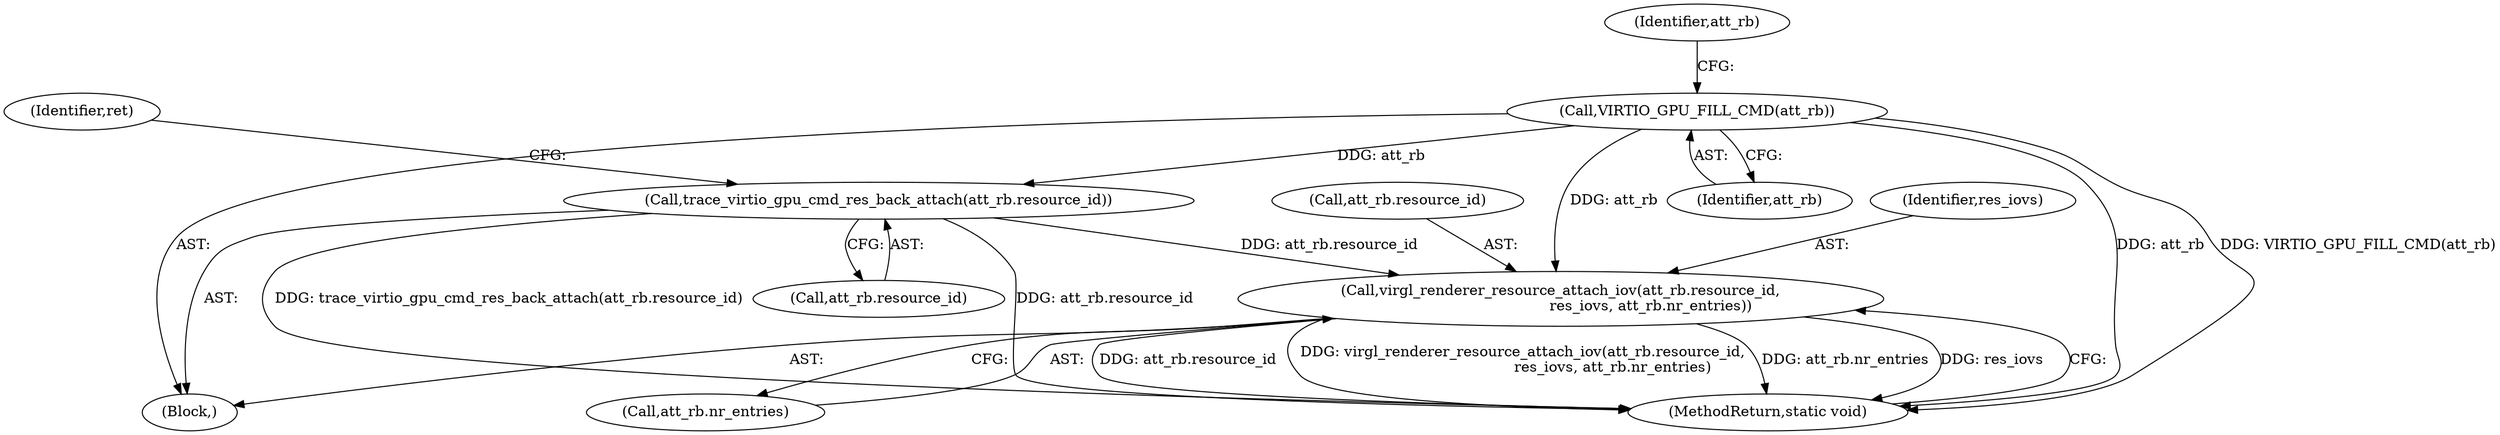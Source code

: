 digraph "0_qemu_33243031dad02d161225ba99d782616da133f689@pointer" {
"1000133" [label="(Call,virgl_renderer_resource_attach_iov(att_rb.resource_id,\n                                       res_iovs, att_rb.nr_entries))"];
"1000107" [label="(Call,VIRTIO_GPU_FILL_CMD(att_rb))"];
"1000109" [label="(Call,trace_virtio_gpu_cmd_res_back_attach(att_rb.resource_id))"];
"1000141" [label="(MethodReturn,static void)"];
"1000133" [label="(Call,virgl_renderer_resource_attach_iov(att_rb.resource_id,\n                                       res_iovs, att_rb.nr_entries))"];
"1000107" [label="(Call,VIRTIO_GPU_FILL_CMD(att_rb))"];
"1000114" [label="(Identifier,ret)"];
"1000137" [label="(Identifier,res_iovs)"];
"1000134" [label="(Call,att_rb.resource_id)"];
"1000109" [label="(Call,trace_virtio_gpu_cmd_res_back_attach(att_rb.resource_id))"];
"1000138" [label="(Call,att_rb.nr_entries)"];
"1000111" [label="(Identifier,att_rb)"];
"1000108" [label="(Identifier,att_rb)"];
"1000110" [label="(Call,att_rb.resource_id)"];
"1000103" [label="(Block,)"];
"1000133" -> "1000103"  [label="AST: "];
"1000133" -> "1000138"  [label="CFG: "];
"1000134" -> "1000133"  [label="AST: "];
"1000137" -> "1000133"  [label="AST: "];
"1000138" -> "1000133"  [label="AST: "];
"1000141" -> "1000133"  [label="CFG: "];
"1000133" -> "1000141"  [label="DDG: att_rb.resource_id"];
"1000133" -> "1000141"  [label="DDG: virgl_renderer_resource_attach_iov(att_rb.resource_id,\n                                       res_iovs, att_rb.nr_entries)"];
"1000133" -> "1000141"  [label="DDG: att_rb.nr_entries"];
"1000133" -> "1000141"  [label="DDG: res_iovs"];
"1000107" -> "1000133"  [label="DDG: att_rb"];
"1000109" -> "1000133"  [label="DDG: att_rb.resource_id"];
"1000107" -> "1000103"  [label="AST: "];
"1000107" -> "1000108"  [label="CFG: "];
"1000108" -> "1000107"  [label="AST: "];
"1000111" -> "1000107"  [label="CFG: "];
"1000107" -> "1000141"  [label="DDG: att_rb"];
"1000107" -> "1000141"  [label="DDG: VIRTIO_GPU_FILL_CMD(att_rb)"];
"1000107" -> "1000109"  [label="DDG: att_rb"];
"1000109" -> "1000103"  [label="AST: "];
"1000109" -> "1000110"  [label="CFG: "];
"1000110" -> "1000109"  [label="AST: "];
"1000114" -> "1000109"  [label="CFG: "];
"1000109" -> "1000141"  [label="DDG: att_rb.resource_id"];
"1000109" -> "1000141"  [label="DDG: trace_virtio_gpu_cmd_res_back_attach(att_rb.resource_id)"];
}
